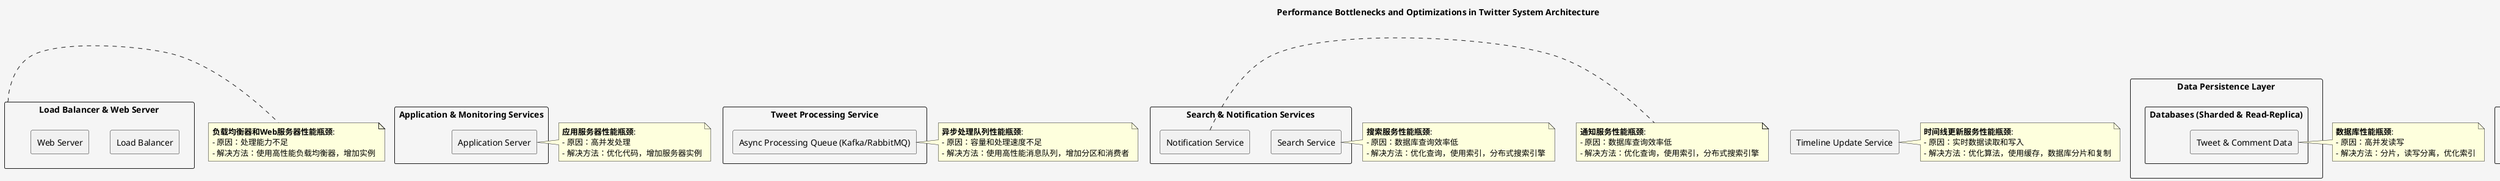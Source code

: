 @startuml

skinparam backgroundColor #F5F5F5

title Performance Bottlenecks and Optimizations in Twitter System Architecture

' Load Balancer & Web Server Performance Bottlenecks
rectangle "Load Balancer & Web Server" as LBWS {
    rectangle "Load Balancer" as LB
    rectangle "Web Server" as WS
}

note right of LBWS
  **负载均衡器和Web服务器性能瓶颈**:
  - 原因：处理能力不足
  - 解决方法：使用高性能负载均衡器，增加实例
end note

' Application Server Performance Bottlenecks
rectangle "Application & Monitoring Services" as AMS {
    rectangle "Application Server" as AS
}

note right of AS
  **应用服务器性能瓶颈**:
  - 原因：高并发处理
  - 解决方法：优化代码，增加服务器实例
end note

' Async Processing Queue Performance Bottlenecks
rectangle "Tweet Processing Service" as TPS {
    rectangle "Async Processing Queue (Kafka/RabbitMQ)" as APQ
}

note right of APQ
  **异步处理队列性能瓶颈**:
  - 原因：容量和处理速度不足
  - 解决方法：使用高性能消息队列，增加分区和消费者
end note

' Search & Notification Services Performance Bottlenecks
rectangle "Search & Notification Services" as SNS {
    rectangle "Search Service" as SSrv
    rectangle "Notification Service" as NSrv
}

note right of SSrv
  **搜索服务性能瓶颈**:
  - 原因：数据库查询效率低
  - 解决方法：优化查询，使用索引，分布式搜索引擎
end note

note right of NSrv
  **通知服务性能瓶颈**:
  - 原因：数据库查询效率低
  - 解决方法：优化查询，使用索引，分布式搜索引擎
end note

' Timeline Update Service Performance Bottlenecks
rectangle "Timeline Update Service" as TUS

note right of TUS
  **时间线更新服务性能瓶颈**:
  - 原因：实时数据读取和写入
  - 解决方法：优化算法，使用缓存，数据库分片和复制
end note

' Databases Performance Bottlenecks
rectangle "Data Persistence Layer" as DPS {
    rectangle "Databases (Sharded & Read-Replica)" as DB {
        rectangle "Tweet & Comment Data" as TCD
    }
}

note right of TCD
  **数据库性能瓶颈**:
  - 原因：高并发读写
  - 解决方法：分片，读写分离，优化索引
end note

' Distributed Transaction Management Performance Bottlenecks
rectangle "Data Consistency & Distributed Transactions" as DCDT {
    rectangle "Distributed Transaction Management" as DTM
}

note right of DTM
  **分布式事务管理性能瓶颈**:
  - 原因：跨服务操作协调
  - 解决方法：减少分布式事务，采用最终一致性
end note

@enduml
